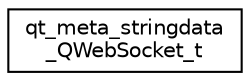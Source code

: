digraph "Graphical Class Hierarchy"
{
  edge [fontname="Helvetica",fontsize="10",labelfontname="Helvetica",labelfontsize="10"];
  node [fontname="Helvetica",fontsize="10",shape=record];
  rankdir="LR";
  Node0 [label="qt_meta_stringdata\l_QWebSocket_t",height=0.2,width=0.4,color="black", fillcolor="white", style="filled",URL="$structqt__meta__stringdata___q_web_socket__t.html"];
}
